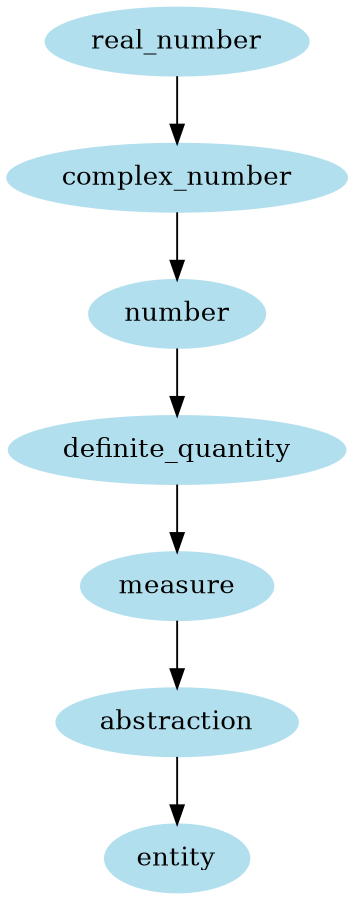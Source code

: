 digraph unix {
	node [color=lightblue2 style=filled]
	size="6,6"
	real_number -> complex_number
	complex_number -> number
	number -> definite_quantity
	definite_quantity -> measure
	measure -> abstraction
	abstraction -> entity
}
